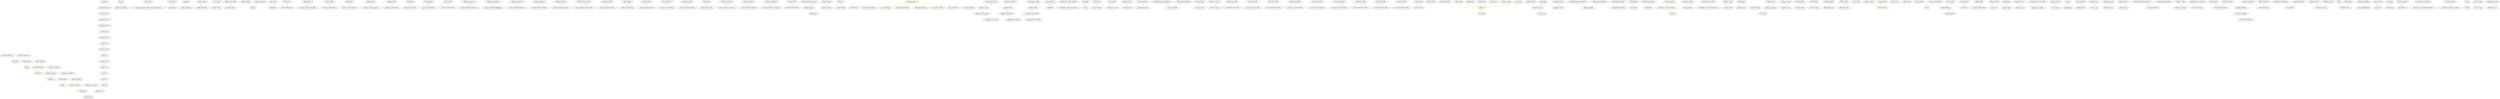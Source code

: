 digraph G {
  "Titanium Ore" -> "Adamantite Ore" [color="#ffe119"];
  "Bezoar" -> "Adhesive Bandage" [color="#ffe119"];
  "Spell Tome" -> "Advanced Combat Techniques: Volume Two" [color="#ffe119"];
  "Life Fruit" -> "Aegis Fruit" [color="#ffe119"];
  "Campfire" -> "Aether Campfire" [color="#ffe119"];
  "Angel Statue" -> "Aether Monolith" [color="#ffe119"];
  "Any Torch" -> "Aether Torch" [color="#ffe119"];
  "Bewitching Table" -> "Alchemy Table" [color="#ffe119"];
  "Amber Bunny" -> "Amber" [color="#ffe119"];
  "Amber Squirrel" -> "Amber" [color="#ffe119"];
  "Any Fruit" -> "Ambrosia" [color="#ffe119"];
  "Topaz" -> "Amethyst" [color="#ffe119"];
  "Amethyst Bunny" -> "Amethyst" [color="#ffe119"];
  "Amethyst Squirrel" -> "Amethyst" [color="#ffe119"];
  "Blue Brick" -> "Ancient Blue Brick" [color="#ffe119"];
  "Jungle Shirt" -> "Ancient Cobalt Breastplate" [color="#ffe119"];
  "Cobalt Brick" -> "Ancient Cobalt Brick" [color="#ffe119"];
  "Jungle Hat" -> "Ancient Cobalt Helmet" [color="#ffe119"];
  "Jungle Pants" -> "Ancient Cobalt Leggings" [color="#ffe119"];
  "Copper Brick" -> "Ancient Copper Brick" [color="#ffe119"];
  "Gold Brick" -> "Ancient Gold Brick" [color="#ffe119"];
  "Gold Helmet" -> "Ancient Gold Helmet" [color="#ffe119"];
  "Green Brick" -> "Ancient Green Brick" [color="#ffe119"];
  "Hallowed Greaves" -> "Ancient Hallowed Greaves" [color="#ffe119"];
  "Hallowed Headgear" -> "Ancient Hallowed Headgear" [color="#ffe119"];
  "Hallowed Helmet" -> "Ancient Hallowed Helmet" [color="#ffe119"];
  "Hallowed Hood" -> "Ancient Hallowed Hood" [color="#ffe119"];
  "Hallowed Mask" -> "Ancient Hallowed Mask" [color="#ffe119"];
  "Hallowed Plate Mail" -> "Ancient Hallowed Plate Mail" [color="#ffe119"];
  "Hellstone Brick" -> "Ancient Hellstone Brick" [color="#ffe119"];
  "Iron Helmet" -> "Ancient Iron Helmet" [color="#ffe119"];
  "Mythril Brick" -> "Ancient Mythril Brick" [color="#ffe119"];
  "Necro Helmet" -> "Ancient Necro Helmet" [color="#ffe119"];
  "Obsidian Brick" -> "Ancient Obsidian Brick" [color="#ffe119"];
  "Pink Brick" -> "Ancient Pink Brick" [color="#ffe119"];
  "Shadow Greaves" -> "Ancient Shadow Greaves" [color="#ffe119"];
  "Shadow Helmet" -> "Ancient Shadow Helmet" [color="#ffe119"];
  "Shadow Scalemail" -> "Ancient Shadow Scalemail" [color="#ffe119"];
  "Silver Brick" -> "Ancient Silver Brick" [color="#ffe119"];
  "High Test Fishing Line" -> "Angler Earring" [color="#ffe119"];
  "Mana Crystal" -> "Arcane Crystal" [color="#ffe119"];
  "Vitamins" -> "Armor Polish" [color="#ffe119"];
  "Luminite Brick" -> "Astra Brick" [color="#ffe119"];
  "Flameburst Cane" -> "Ballista Cane" [color="#ffe119"];
  "Flameburst Rod" -> "Ballista Rod" [color="#ffe119"];
  "Flameburst Staff" -> "Ballista Staff" [color="#ffe119"];
  "Alchemy Table" -> "Bewitching Table" [color="#ffe119"];
  "Adhesive Bandage" -> "Bezoar" [color="#ffe119"];
  "Pocket Mirror" -> "Blindfold" [color="#ffe119"];
  "Bottomless Water Bucket" -> "Bottomless Shimmer Bucket" [color="#ffe119"];
  "Bottomless Shimmer Bucket" -> "Bottomless Water Bucket" [color="#ffe119"];
  "Pumpkin" -> "Cactus" [color="#ffe119"];
  "Herb Bag" -> "Can Of Worms" [color="#ffe119"];
  "Luminite" -> "Chlorophyte Ore" [color="#ffe119"];
  "Star Cloak" -> "Chromatic Cloak" [color="#ffe119"];
  "Palladium Ore" -> "Cobalt Ore" [color="#ffe119"];
  "Tin Ore" -> "Copper Ore" [color="#ffe119"];
  "Defiled Crate" -> "Corrupt Crate" [color="#ffe119"];
  "Corruption Key" -> "Corruption Chest" [color="#ffe119"];
  "Luminite Brick" -> "Cosmic Ember Brick" [color="#ffe119"];
  "Hardened Crimsand Block" -> "Crimsand Block" [color="#ffe119"];
  "Crimsandstone Block" -> "Crimsand Block" [color="#ffe119"];
  "Crimson Key" -> "Crimson Chest" [color="#ffe119"];
  "Hematic Crate" -> "Crimson Crate" [color="#ffe119"];
  "Luminite Brick" -> "Cryocore Brick" [color="#ffe119"];
  "Blue Brick Wall" -> "Cursed Blue Brick Wall" [color="#ffe119"];
  "Blue Slab Wall" -> "Cursed Blue Slab Wall" [color="#ffe119"];
  "Blue Tiled Wall" -> "Cursed Blue Tiled Wall" [color="#ffe119"];
  "Green Brick Wall" -> "Cursed Green Brick Wall" [color="#ffe119"];
  "Green Slab Wall" -> "Cursed Green Slab Wall" [color="#ffe119"];
  "Green Tiled Wall" -> "Cursed Green Tiled Wall" [color="#ffe119"];
  "Pink Brick Wall" -> "Cursed Pink Brick Wall" [color="#ffe119"];
  "Pink Slab Wall" -> "Cursed Pink Slab Wall" [color="#ffe119"];
  "Pink Tiled Wall" -> "Cursed Pink Tiled Wall" [color="#ffe119"];
  "Luminite Brick" -> "Dark Celestial Brick" [color="#ffe119"];
  "Desert Key" -> "Desert Chest" [color="#ffe119"];
  "Diamond Bunny" -> "Diamond" [color="#ffe119"];
  "Diamond Squirrel" -> "Diamond" [color="#ffe119"];
  "Wood" -> "Dirt Block" [color="#ffe119"];
  "Gold Ring" -> "Discount Card" [color="#ffe119"];
  "Stockade Crate" -> "Dungeon Crate" [color="#ffe119"];
  "Hardened Ebonsand Block" -> "Ebonsand Block" [color="#ffe119"];
  "Ebonsandstone Block" -> "Ebonsand Block" [color="#ffe119"];
  "Ruby" -> "Emerald" [color="#ffe119"];
  "Emerald Bunny" -> "Emerald" [color="#ffe119"];
  "Emerald Squirrel" -> "Emerald" [color="#ffe119"];
  "Enchanted Sundial" -> "Enchanted Moondial" [color="#ffe119"];
  "Ballista Cane" -> "Explosive Trap Cane" [color="#ffe119"];
  "Ballista Rod" -> "Explosive Trap Rod" [color="#ffe119"];
  "Ballista Staff" -> "Explosive Trap Staff" [color="#ffe119"];
  "Trifold Map" -> "Fast Clock" [color="#ffe119"];
  "Living Wood Wand" -> "Finch Staff" [color="#ffe119"];
  "Weather Radio" -> "Fisherman's Pocket Guide" [color="#ffe119"];
  "Lightning Aura Cane" -> "Flameburst Cane" [color="#ffe119"];
  "Lightning Aura Rod" -> "Flameburst Rod" [color="#ffe119"];
  "Lightning Aura Staff" -> "Flameburst Staff" [color="#ffe119"];
  "Pharaoh's Robe" -> "Flying Carpet" [color="#ffe119"];
  "Lihzahrd Brick Wall" -> "Forbidden Lihzahrd Brick Wall" [color="#ffe119"];
  "Boreal Crate" -> "Frozen Crate" [color="#ffe119"];
  "Pink Pearl" -> "Galaxy Pearl" [color="#ffe119"];
  "Whoopie Cushion" -> "Gas Trap" [color="#ffe119"];
  "Used Gas Trap" -> "Gas Trap" [color="#ffe119"];
  "Ancient Gold Helmet" -> "Gold Helmet" [color="#ffe119"];
  "Platinum Ore" -> "Gold Ore" [color="#ffe119"];
  "Lucky Coin" -> "Gold Ring" [color="#ffe119"];
  "Titanium Crate" -> "Golden Crate" [color="#ffe119"];
  "Marble Block" -> "Granite Block" [color="#ffe119"];
  "Gold Worm" -> "Gummy Worm" [color="#ffe119"];
  "Hallowed Key" -> "Hallowed Chest" [color="#ffe119"];
  "Divine Crate" -> "Hallowed Crate" [color="#ffe119"];
  "Ancient Hallowed Greaves" -> "Hallowed Greaves" [color="#ffe119"];
  "Ancient Hallowed Headgear" -> "Hallowed Headgear" [color="#ffe119"];
  "Ancient Hallowed Helmet" -> "Hallowed Helmet" [color="#ffe119"];
  "Ancient Hallowed Hood" -> "Hallowed Hood" [color="#ffe119"];
  "Ancient Hallowed Mask" -> "Hallowed Mask" [color="#ffe119"];
  "Ancient Hallowed Plate Mail" -> "Hallowed Plate Mail" [color="#ffe119"];
  "Luminite Brick" -> "Heavenforge Brick" [color="#ffe119"];
  "Lava Moss" -> "Helium Moss" [color="#ffe119"];
  "Krypton Moss" -> "Helium Moss" [color="#ffe119"];
  "Xenon Moss" -> "Helium Moss" [color="#ffe119"];
  "Argon Moss" -> "Helium Moss" [color="#ffe119"];
  "Neon Moss" -> "Helium Moss" [color="#ffe119"];
  "Can Of Worms" -> "Herb Bag" [color="#ffe119"];
  "Tackle Box" -> "High Test Fishing Line" [color="#ffe119"];
  "Honey Block" -> "Hive" [color="#ffe119"];
  "Crispy Honey Block" -> "Hive" [color="#ffe119"];
  "Lava Bucket" -> "Honey Bucket" [color="#ffe119"];
  "Frozen Key" -> "Ice Chest" [color="#ffe119"];
  "Spider Wall" -> "Infested Spider Wall" [color="#ffe119"];
  "Mythril Crate" -> "Iron Crate" [color="#ffe119"];
  "Ancient Iron Helmet" -> "Iron Helmet" [color="#ffe119"];
  "Lead Ore" -> "Iron Ore" [color="#ffe119"];
  "Jungle Key" -> "Jungle Chest" [color="#ffe119"];
  "Bramble Crate" -> "Jungle Crate" [color="#ffe119"];
  "Mushroom Grass Seeds" -> "Jungle Grass Seeds" [color="#ffe119"];
  "Ancient Cobalt Helmet" -> "Jungle Hat" [color="#ffe119"];
  "Ancient Cobalt Leggings" -> "Jungle Pants" [color="#ffe119"];
  "Ancient Cobalt Breastplate" -> "Jungle Shirt" [color="#ffe119"];
  "Water Bucket" -> "Lava Bucket" [color="#ffe119"];
  "Magma Stone" -> "Lava Charm" [color="#ffe119"];
  "Silver Ore" -> "Lead Ore" [color="#ffe119"];
  "Explosive Trap Cane" -> "Lightning Aura Cane" [color="#ffe119"];
  "Explosive Trap Rod" -> "Lightning Aura Rod" [color="#ffe119"];
  "Explosive Trap Staff" -> "Lightning Aura Staff" [color="#ffe119"];
  "Discount Card" -> "Lucky Coin" [color="#ffe119"];
  "Luminite Brick" -> "Lunar Rust Brick" [color="#ffe119"];
  "Lava Charm" -> "Magma Stone" [color="#ffe119"];
  "Granite Block" -> "Marble Block" [color="#ffe119"];
  "Nazar" -> "Megaphone" [color="#ffe119"];
  "Luminite Brick" -> "Mercury Brick" [color="#ffe119"];
  "Mining Shirt" -> "Mining Pants" [color="#ffe119"];
  "Mining Pants" -> "Mining Shirt" [color="#ffe119"];
  "Jungle Grass Seeds" -> "Mushroom Grass Seeds" [color="#ffe119"];
  "Orichalcum Ore" -> "Mythril Ore" [color="#ffe119"];
  "Megaphone" -> "Nazar" [color="#ffe119"];
  "Ancient Necro Helmet" -> "Necro Helmet" [color="#ffe119"];
  "Mirage Crate" -> "Oasis Crate" [color="#ffe119"];
  "Hellstone Crate" -> "Obsidian Crate" [color="#ffe119"];
  "Seaside Crate" -> "Ocean Crate" [color="#ffe119"];
  "Adamantite Ore" -> "Orichalcum Ore" [color="#ffe119"];
  "Mythril Ore" -> "Palladium Ore" [color="#ffe119"];
  "Hardened Pearlsand Block" -> "Pearlsand Block" [color="#ffe119"];
  "Pearlsandstone Block" -> "Pearlsand Block" [color="#ffe119"];
  "Peddler's Hat" -> "Peddler's Satchel" [color="#ffe119"];
  "Sandstorm in a Bottle" -> "Pharaoh's Mask" [color="#ffe119"];
  "Flying Carpet" -> "Pharaoh's Robe" [color="#ffe119"];
  "Cobalt Ore" -> "Platinum Ore" [color="#ffe119"];
  "Blindfold" -> "Pocket Mirror" [color="#ffe119"];
  "Cactus" -> "Pumpkin" [color="#ffe119"];
  "Vile Powder" -> "Purification Powder" [color="#ffe119"];
  "Vicious Powder" -> "Purification Powder" [color="#ffe119"];
  "Warrior Emblem" -> "Ranger Emblem" [color="#ffe119"];
  "Rod of Discord" -> "Rod of Harmony" [color="#ffe119"];
  "Diamond" -> "Ruby" [color="#ffe119"];
  "Ruby Bunny" -> "Ruby" [color="#ffe119"];
  "Ruby Squirrel" -> "Ruby" [color="#ffe119"];
  "Hardened Sand Block" -> "Sand Block" [color="#ffe119"];
  "Sandstone Block" -> "Sand Block" [color="#ffe119"];
  "Pharaoh's Mask" -> "Sandstorm in a Bottle" [color="#ffe119"];
  "Emerald" -> "Sapphire" [color="#ffe119"];
  "Sapphire Bunny" -> "Sapphire" [color="#ffe119"];
  "Sapphire Squirrel" -> "Sapphire" [color="#ffe119"];
  "Fisherman's Pocket Guide" -> "Sextant" [color="#ffe119"];
  "Ancient Shadow Greaves" -> "Shadow Greaves" [color="#ffe119"];
  "Ancient Shadow Helmet" -> "Shadow Helmet" [color="#ffe119"];
  "Ancient Shadow Scalemail" -> "Shadow Scalemail" [color="#ffe119"];
  "Wooden Arrow" -> "Shimmer Arrow" [color="#ffe119"];
  "Hellfire Arrow" -> "Shimmer Arrow" [color="#ffe119"];
  "Flare" -> "Shimmer Flare" [color="#ffe119"];
  "Blue Flare" -> "Shimmer Flare" [color="#ffe119"];
  "Balloon Pufferfish" -> "Shiny Red Balloon" [color="#ffe119"];
  "Tungsten Ore" -> "Silver Ore" [color="#ffe119"];
  "Azure Crate" -> "Sky Crate" [color="#ffe119"];
  "Ice Block" -> "Snow Block" [color="#ffe119"];
  "Ranger Emblem" -> "Sorcerer Emblem" [color="#ffe119"];
  "Luminite Brick" -> "Star Royale Brick" [color="#ffe119"];
  "Amethyst" -> "Stone Block" [color="#ffe119"];
  "Copper Ore" -> "Stone Block" [color="#ffe119"];
  "Sorcerer Emblem" -> "Summoner Emblem" [color="#ffe119"];
  "Angler Earring" -> "Tackle Box" [color="#ffe119"];
  "Clentaminator" -> "Terraformer" [color="#ffe119"];
  "Iron Ore" -> "Tin Ore" [color="#ffe119"];
  "Chlorophyte Ore" -> "Titanium Ore" [color="#ffe119"];
  "Sapphire" -> "Topaz" [color="#ffe119"];
  "Topaz Bunny" -> "Topaz" [color="#ffe119"];
  "Topaz Squirrel" -> "Topaz" [color="#ffe119"];
  "Hardened Sand Wall" -> "Treacherous Hardened Sand Wall" [color="#ffe119"];
  "Sandstone Wall" -> "Treacherous Sandstone Wall" [color="#ffe119"];
  "Spear" -> "Trident" [color="#ffe119"];
  "Fast Clock" -> "Trifold Map" [color="#ffe119"];
  "Gold Ore" -> "Tungsten Ore" [color="#ffe119"];
  "Life Crystal" -> "Vital Crystal" [color="#ffe119"];
  "Armor Polish" -> "Vitamins" [color="#ffe119"];
  "Summoner Emblem" -> "Warrior Emblem" [color="#ffe119"];
  "Honey Bucket" -> "Water Bucket" [color="#ffe119"];
  "Sextant" -> "Weather Radio" [color="#ffe119"];
  "Zombie Arm" -> "Whoopie Cushion" [color="#ffe119"];
  "Boreal Wood" -> "Wood" [color="#ffe119"];
  "Rich Mahogany" -> "Wood" [color="#ffe119"];
  "Palm Wood" -> "Wood" [color="#ffe119"];
  "Ebonwood" -> "Wood" [color="#ffe119"];
  "Shadewood" -> "Wood" [color="#ffe119"];
  "Pearlwood" -> "Wood" [color="#ffe119"];
  "Dynasty Wood" -> "Wood" [color="#ffe119"];
  "Ash Wood" -> "Wood" [color="#ffe119"];
  "Spooky Wood" -> "Wood" [color="#ffe119"];
  "Pearlwood Crate" -> "Wooden Crate" [color="#ffe119"];
}
